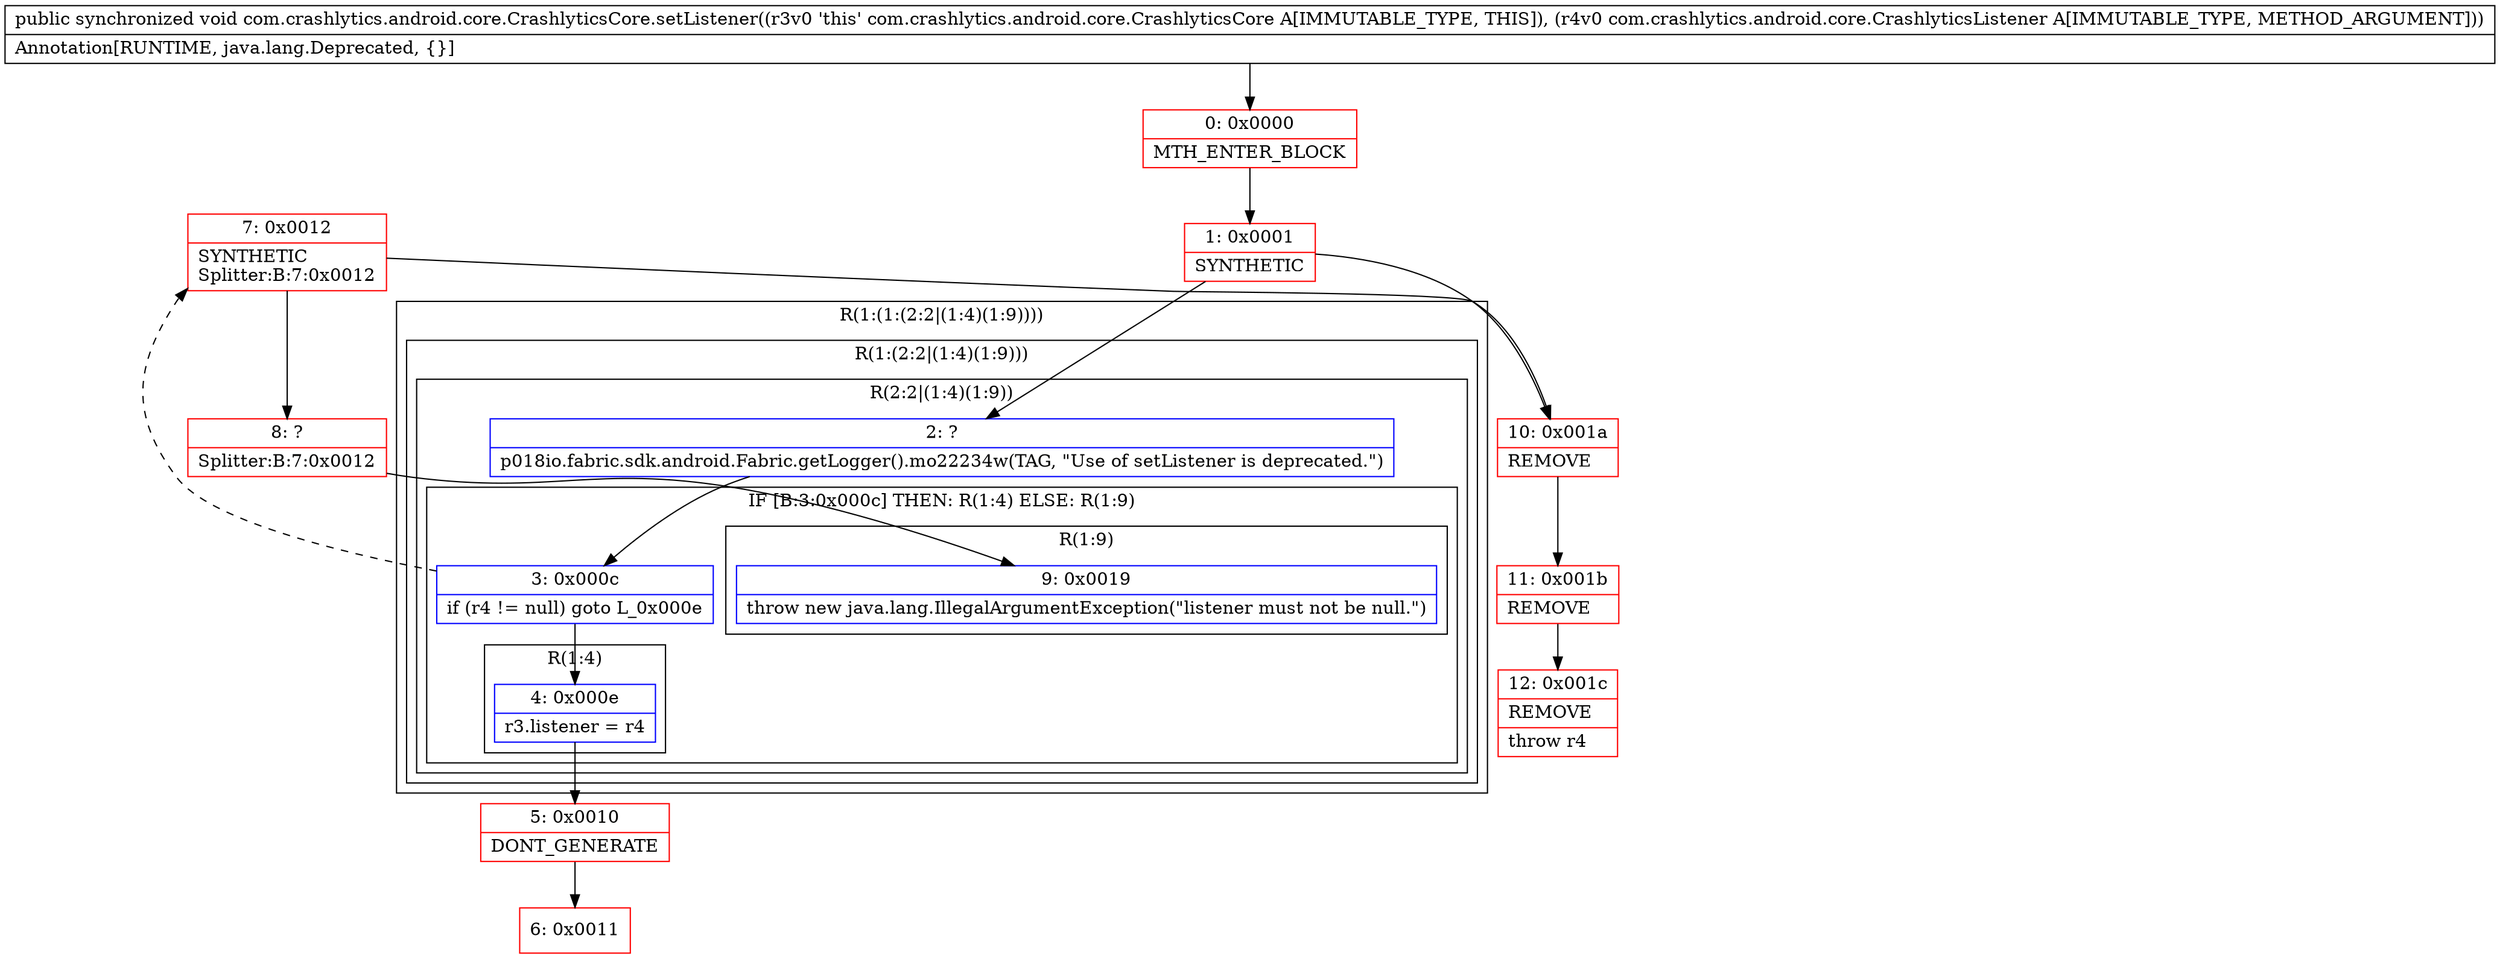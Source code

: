 digraph "CFG forcom.crashlytics.android.core.CrashlyticsCore.setListener(Lcom\/crashlytics\/android\/core\/CrashlyticsListener;)V" {
subgraph cluster_Region_1657308279 {
label = "R(1:(1:(2:2|(1:4)(1:9))))";
node [shape=record,color=blue];
subgraph cluster_Region_1520651263 {
label = "R(1:(2:2|(1:4)(1:9)))";
node [shape=record,color=blue];
subgraph cluster_Region_1279219667 {
label = "R(2:2|(1:4)(1:9))";
node [shape=record,color=blue];
Node_2 [shape=record,label="{2\:\ ?|p018io.fabric.sdk.android.Fabric.getLogger().mo22234w(TAG, \"Use of setListener is deprecated.\")\l}"];
subgraph cluster_IfRegion_1972089568 {
label = "IF [B:3:0x000c] THEN: R(1:4) ELSE: R(1:9)";
node [shape=record,color=blue];
Node_3 [shape=record,label="{3\:\ 0x000c|if (r4 != null) goto L_0x000e\l}"];
subgraph cluster_Region_1397127962 {
label = "R(1:4)";
node [shape=record,color=blue];
Node_4 [shape=record,label="{4\:\ 0x000e|r3.listener = r4\l}"];
}
subgraph cluster_Region_335162942 {
label = "R(1:9)";
node [shape=record,color=blue];
Node_9 [shape=record,label="{9\:\ 0x0019|throw new java.lang.IllegalArgumentException(\"listener must not be null.\")\l}"];
}
}
}
}
}
Node_0 [shape=record,color=red,label="{0\:\ 0x0000|MTH_ENTER_BLOCK\l}"];
Node_1 [shape=record,color=red,label="{1\:\ 0x0001|SYNTHETIC\l}"];
Node_5 [shape=record,color=red,label="{5\:\ 0x0010|DONT_GENERATE\l}"];
Node_6 [shape=record,color=red,label="{6\:\ 0x0011}"];
Node_7 [shape=record,color=red,label="{7\:\ 0x0012|SYNTHETIC\lSplitter:B:7:0x0012\l}"];
Node_8 [shape=record,color=red,label="{8\:\ ?|Splitter:B:7:0x0012\l}"];
Node_10 [shape=record,color=red,label="{10\:\ 0x001a|REMOVE\l}"];
Node_11 [shape=record,color=red,label="{11\:\ 0x001b|REMOVE\l}"];
Node_12 [shape=record,color=red,label="{12\:\ 0x001c|REMOVE\l|throw r4\l}"];
MethodNode[shape=record,label="{public synchronized void com.crashlytics.android.core.CrashlyticsCore.setListener((r3v0 'this' com.crashlytics.android.core.CrashlyticsCore A[IMMUTABLE_TYPE, THIS]), (r4v0 com.crashlytics.android.core.CrashlyticsListener A[IMMUTABLE_TYPE, METHOD_ARGUMENT]))  | Annotation[RUNTIME, java.lang.Deprecated, \{\}]\l}"];
MethodNode -> Node_0;
Node_2 -> Node_3;
Node_3 -> Node_4;
Node_3 -> Node_7[style=dashed];
Node_4 -> Node_5;
Node_0 -> Node_1;
Node_1 -> Node_2;
Node_1 -> Node_10;
Node_5 -> Node_6;
Node_7 -> Node_8;
Node_7 -> Node_10;
Node_8 -> Node_9;
Node_10 -> Node_11;
Node_11 -> Node_12;
}

